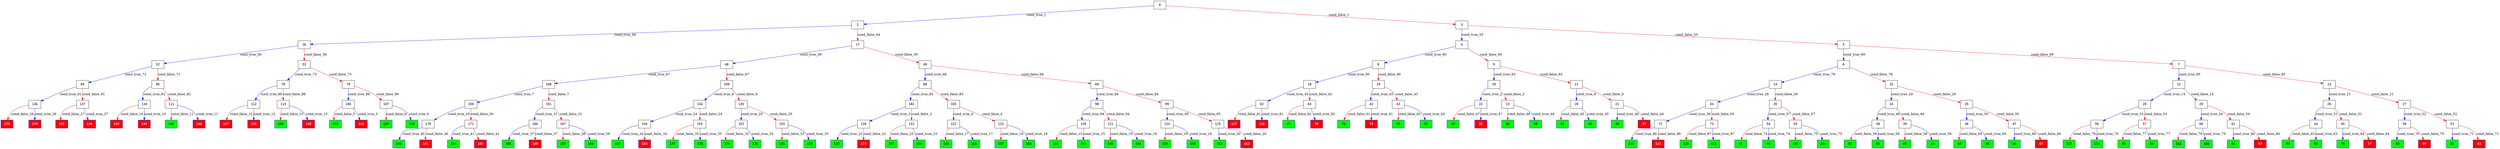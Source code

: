 digraph ExecutionTree {
	node [color=black fontname=Courier height=.5 shape=record]
	96 [color=blue, fillcolor=green, style=filled, fontcolor=black, fontname="Courier-Bold"]
	95 [color=blue, fillcolor=green, style=filled, fontcolor=black, fontname="Courier-Bold"]
	94 [color=blue, fillcolor=green, style=filled, fontcolor=black, fontname="Courier-Bold"]
	93 [color=blue, fillcolor=green, style=filled, fontcolor=black, fontname="Courier-Bold"]
	92 [color=blue, fillcolor=green, style=filled, fontcolor=black, fontname="Courier-Bold"]
	91 [color=blue, fillcolor=green, style=filled, fontcolor=black, fontname="Courier-Bold"]
	90 [color=blue, fillcolor=green, style=filled, fontcolor=black, fontname="Courier-Bold"]
	88 [color=blue, fillcolor=green, style=filled, fontcolor=black, fontname="Courier-Bold"]
	87 [color=blue, fillcolor=green, style=filled, fontcolor=black, fontname="Courier-Bold"]
	86 [color=blue, fillcolor=green, style=filled, fontcolor=black, fontname="Courier-Bold"]
	82 [color=blue, fillcolor=green, style=filled, fontcolor=black, fontname="Courier-Bold"]
	81 [color=blue, fillcolor=green, style=filled, fontcolor=black, fontname="Courier-Bold"]
	80 [color=blue, fillcolor=green, style=filled, fontcolor=black, fontname="Courier-Bold"]
	76 [color=blue, fillcolor=green, style=filled, fontcolor=black, fontname="Courier-Bold"]
	75 [color=blue, fillcolor=green, style=filled, fontcolor=black, fontname="Courier-Bold"]
	71 [color=blue, fillcolor=green, style=filled, fontcolor=black, fontname="Courier-Bold"]
	66 [color=blue, fillcolor=green, style=filled, fontcolor=black, fontname="Courier-Bold"]
	65 [color=blue, fillcolor=green, style=filled, fontcolor=black, fontname="Courier-Bold"]
	64 [color=blue, fillcolor=green, style=filled, fontcolor=black, fontname="Courier-Bold"]
	59 [color=blue, fillcolor=green, style=filled, fontcolor=black, fontname="Courier-Bold"]
	58 [color=blue, fillcolor=green, style=filled, fontcolor=black, fontname="Courier-Bold"]
	41 [color=blue, fillcolor=green, style=filled, fontcolor=black, fontname="Courier-Bold"]
	40 [color=blue, fillcolor=green, style=filled, fontcolor=black, fontname="Courier-Bold"]
	36 [color=blue, fillcolor=green, style=filled, fontcolor=black, fontname="Courier-Bold"]
	33 [color=blue, fillcolor=green, style=filled, fontcolor=black, fontname="Courier-Bold"]
	31 [color=blue, fillcolor=green, style=filled, fontcolor=black, fontname="Courier-Bold"]
	30 [color=blue, fillcolor=green, style=filled, fontcolor=black, fontname="Courier-Bold"]
	190 [color=blue, fillcolor=green, style=filled, fontcolor=black, fontname="Courier-Bold"]
	188 [color=blue, fillcolor=green, style=filled, fontcolor=black, fontname="Courier-Bold"]
	187 [color=blue, fillcolor=green, style=filled, fontcolor=black, fontname="Courier-Bold"]
	186 [color=blue, fillcolor=green, style=filled, fontcolor=black, fontname="Courier-Bold"]
	184 [color=blue, fillcolor=green, style=filled, fontcolor=black, fontname="Courier-Bold"]
	182 [color=blue, fillcolor=green, style=filled, fontcolor=black, fontname="Courier-Bold"]
	181 [color=blue, fillcolor=green, style=filled, fontcolor=black, fontname="Courier-Bold"]
	180 [color=blue, fillcolor=green, style=filled, fontcolor=black, fontname="Courier-Bold"]
	179 [color=blue, fillcolor=green, style=filled, fontcolor=black, fontname="Courier-Bold"]
	178 [color=blue, fillcolor=green, style=filled, fontcolor=black, fontname="Courier-Bold"]
	177 [color=blue, fillcolor=green, style=filled, fontcolor=black, fontname="Courier-Bold"]
	176 [color=blue, fillcolor=green, style=filled, fontcolor=black, fontname="Courier-Bold"]
	172 [color=blue, fillcolor=green, style=filled, fontcolor=black, fontname="Courier-Bold"]
	169 [color=blue, fillcolor=green, style=filled, fontcolor=black, fontname="Courier-Bold"]
	168 [color=blue, fillcolor=green, style=filled, fontcolor=black, fontname="Courier-Bold"]
	165 [color=blue, fillcolor=green, style=filled, fontcolor=black, fontname="Courier-Bold"]
	164 [color=blue, fillcolor=green, style=filled, fontcolor=black, fontname="Courier-Bold"]
	162 [color=blue, fillcolor=green, style=filled, fontcolor=black, fontname="Courier-Bold"]
	161 [color=blue, fillcolor=green, style=filled, fontcolor=black, fontname="Courier-Bold"]
	160 [color=blue, fillcolor=green, style=filled, fontcolor=black, fontname="Courier-Bold"]
	159 [color=blue, fillcolor=green, style=filled, fontcolor=black, fontname="Courier-Bold"]
	158 [color=blue, fillcolor=green, style=filled, fontcolor=black, fontname="Courier-Bold"]
	157 [color=blue, fillcolor=green, style=filled, fontcolor=black, fontname="Courier-Bold"]
	156 [color=blue, fillcolor=green, style=filled, fontcolor=black, fontname="Courier-Bold"]
	149 [color=blue, fillcolor=green, style=filled, fontcolor=black, fontname="Courier-Bold"]
	148 [color=blue, fillcolor=green, style=filled, fontcolor=black, fontname="Courier-Bold"]
	143 [color=blue, fillcolor=green, style=filled, fontcolor=black, fontname="Courier-Bold"]
	141 [color=blue, fillcolor=green, style=filled, fontcolor=black, fontname="Courier-Bold"]
	139 [color=blue, fillcolor=green, style=filled, fontcolor=black, fontname="Courier-Bold"]
	132 [color=blue, fillcolor=green, style=filled, fontcolor=black, fontname="Courier-Bold"]
	129 [color=blue, fillcolor=green, style=filled, fontcolor=black, fontname="Courier-Bold"]
	128 [color=blue, fillcolor=green, style=filled, fontcolor=black, fontname="Courier-Bold"]
	119 [color=blue, fillcolor=green, style=filled, fontcolor=black, fontname="Courier-Bold"]
	118 [color=blue, fillcolor=green, style=filled, fontcolor=black, fontname="Courier-Bold"]
	115 [color=blue, fillcolor=green, style=filled, fontcolor=black, fontname="Courier-Bold"]
	114 [color=blue, fillcolor=green, style=filled, fontcolor=black, fontname="Courier-Bold"]
	105 [color=blue, fillcolor=green, style=filled, fontcolor=black, fontname="Courier-Bold"]
	104 [color=blue, fillcolor=green, style=filled, fontcolor=black, fontname="Courier-Bold"]
	101 [color=blue, fillcolor=green, style=filled, fontcolor=black, fontname="Courier-Bold"]
	100 [color=blue, fillcolor=green, style=filled, fontcolor=black, fontname="Courier-Bold"]
	191 [color=blue, fillcolor=red, style=filled, fontcolor=white, fontname="Courier-Bold"]
	189 [color=blue, fillcolor=red, style=filled, fontcolor=white, fontname="Courier-Bold"]
	185 [color=blue, fillcolor=red, style=filled, fontcolor=white, fontname="Courier-Bold"]
	183 [color=blue, fillcolor=red, style=filled, fontcolor=white, fontname="Courier-Bold"]
	175 [color=blue, fillcolor=red, style=filled, fontcolor=white, fontname="Courier-Bold"]
	173 [color=blue, fillcolor=red, style=filled, fontcolor=white, fontname="Courier-Bold"]
	163 [color=blue, fillcolor=red, style=filled, fontcolor=white, fontname="Courier-Bold"]
	147 [color=blue, fillcolor=red, style=filled, fontcolor=white, fontname="Courier-Bold"]
	145 [color=blue, fillcolor=red, style=filled, fontcolor=white, fontname="Courier-Bold"]
	146 [color=blue, fillcolor=red, style=filled, fontcolor=white, fontname="Courier-Bold"]
	133 [color=blue, fillcolor=red, style=filled, fontcolor=white, fontname="Courier-Bold"]
	127 [color=blue, fillcolor=red, style=filled, fontcolor=white, fontname="Courier-Bold"]
	117 [color=blue, fillcolor=red, style=filled, fontcolor=white, fontname="Courier-Bold"]
	138 [color=blue, fillcolor=red, style=filled, fontcolor=white, fontname="Courier-Bold"]
	140 [color=blue, fillcolor=red, style=filled, fontcolor=white, fontname="Courier-Bold"]
	32 [color=blue, fillcolor=red, style=filled, fontcolor=white, fontname="Courier-Bold"]
	97 [color=blue, fillcolor=red, style=filled, fontcolor=white, fontname="Courier-Bold"]
	89 [color=blue, fillcolor=red, style=filled, fontcolor=white, fontname="Courier-Bold"]
	144 [color=blue, fillcolor=red, style=filled, fontcolor=white, fontname="Courier-Bold"]
	83 [color=blue, fillcolor=red, style=filled, fontcolor=white, fontname="Courier-Bold"]
	142 [color=blue, fillcolor=red, style=filled, fontcolor=white, fontname="Courier-Bold"]
	77 [color=blue, fillcolor=red, style=filled, fontcolor=white, fontname="Courier-Bold"]
	67 [color=blue, fillcolor=red, style=filled, fontcolor=white, fontname="Courier-Bold"]
	70 [color=blue, fillcolor=red, style=filled, fontcolor=white, fontname="Courier-Bold"]
	126 [color=blue, fillcolor=red, style=filled, fontcolor=white, fontname="Courier-Bold"]
	116 [color=blue, fillcolor=red, style=filled, fontcolor=white, fontname="Courier-Bold"]
	37 [color=blue, fillcolor=red, style=filled, fontcolor=white, fontname="Courier-Bold"]
	74 [color=blue, fillcolor=red, style=filled, fontcolor=white, fontname="Courier-Bold"]
	174 [color=blue, fillcolor=red, style=filled, fontcolor=white, fontname="Courier-Bold"]
	0 -> 2 [label=cond_true_1 color=blue]
	0 -> 3 [label=cond_false_1 color=red]
	2 -> 16 [label=cond_true_44 color=blue]
	2 -> 17 [label=cond_false_44 color=red]
	3 -> 4 [label=cond_true_55 color=blue]
	3 -> 5 [label=cond_false_55 color=red]
	10 -> 22 [label=cond_true_2 color=blue]
	10 -> 23 [label=cond_false_2 color=red]
	22 -> 32 [label=cond_true_47 color=blue]
	22 -> 33 [label=cond_false_47 color=red]
	23 -> 30 [label=cond_true_48 color=blue]
	23 -> 31 [label=cond_false_48 color=red]
	102 -> 130 [label=cond_true_3 color=blue]
	102 -> 131 [label=cond_false_3 color=red]
	130 -> 172 [label=cond_true_22 color=blue]
	130 -> 173 [label=cond_false_22 color=red]
	131 -> 160 [label=cond_true_23 color=blue]
	131 -> 161 [label=cond_false_23 color=red]
	103 -> 122 [label=cond_true_4 color=blue]
	103 -> 123 [label=cond_false_4 color=red]
	122 -> 168 [label=cond_true_17 color=blue]
	122 -> 169 [label=cond_false_17 color=red]
	123 -> 156 [label=cond_true_18 color=blue]
	123 -> 157 [label=cond_false_18 color=red]
	106 -> 142 [label=cond_true_5 color=blue]
	106 -> 143 [label=cond_false_5 color=red]
	107 -> 128 [label=cond_true_6 color=blue]
	107 -> 129 [label=cond_false_6 color=red]
	108 -> 150 [label=cond_true_7 color=blue]
	108 -> 151 [label=cond_false_7 color=red]
	150 -> 170 [label=cond_true_30 color=blue]
	150 -> 171 [label=cond_false_30 color=red]
	151 -> 166 [label=cond_true_31 color=blue]
	151 -> 167 [label=cond_false_31 color=red]
	109 -> 134 [label=cond_true_8 color=blue]
	109 -> 135 [label=cond_false_8 color=red]
	134 -> 154 [label=cond_true_24 color=blue]
	134 -> 155 [label=cond_false_24 color=red]
	135 -> 152 [label=cond_true_25 color=blue]
	135 -> 153 [label=cond_false_25 color=red]
	11 -> 20 [label=cond_true_9 color=blue]
	11 -> 21 [label=cond_false_9 color=red]
	20 -> 40 [label=cond_true_45 color=blue]
	20 -> 41 [label=cond_false_45 color=red]
	21 -> 36 [label=cond_true_46 color=blue]
	21 -> 37 [label=cond_false_46 color=red]
	110 -> 144 [label=cond_true_10 color=blue]
	110 -> 145 [label=cond_false_10 color=red]
	111 -> 140 [label=cond_true_11 color=blue]
	111 -> 141 [label=cond_false_11 color=red]
	112 -> 126 [label=cond_true_12 color=blue]
	112 -> 127 [label=cond_false_12 color=red]
	113 -> 138 [label=cond_true_13 color=blue]
	113 -> 139 [label=cond_false_13 color=red]
	12 -> 28 [label=cond_true_14 color=blue]
	12 -> 29 [label=cond_false_14 color=red]
	28 -> 56 [label=cond_true_53 color=blue]
	28 -> 57 [label=cond_false_53 color=red]
	29 -> 60 [label=cond_true_54 color=blue]
	29 -> 61 [label=cond_false_54 color=red]
	120 -> 164 [label=cond_true_15 color=blue]
	120 -> 165 [label=cond_false_15 color=red]
	121 -> 148 [label=cond_true_16 color=blue]
	121 -> 149 [label=cond_false_16 color=red]
	124 -> 158 [label=cond_true_19 color=blue]
	124 -> 159 [label=cond_false_19 color=red]
	125 -> 162 [label=cond_true_20 color=blue]
	125 -> 163 [label=cond_false_20 color=red]
	13 -> 26 [label=cond_true_21 color=blue]
	13 -> 27 [label=cond_false_21 color=red]
	26 -> 44 [label=cond_true_51 color=blue]
	26 -> 45 [label=cond_false_51 color=red]
	27 -> 50 [label=cond_true_52 color=blue]
	27 -> 51 [label=cond_false_52 color=red]
	154 -> 182 [label=cond_true_34 color=blue]
	154 -> 183 [label=cond_false_34 color=red]
	155 -> 176 [label=cond_true_35 color=blue]
	155 -> 177 [label=cond_false_35 color=red]
	152 -> 178 [label=cond_true_32 color=blue]
	152 -> 179 [label=cond_false_32 color=red]
	153 -> 180 [label=cond_true_33 color=blue]
	153 -> 181 [label=cond_false_33 color=red]
	136 -> 174 [label=cond_true_26 color=blue]
	136 -> 175 [label=cond_false_26 color=red]
	137 -> 146 [label=cond_true_27 color=blue]
	137 -> 147 [label=cond_false_27 color=red]
	14 -> 34 [label=cond_true_28 color=blue]
	14 -> 35 [label=cond_false_28 color=red]
	34 -> 72 [label=cond_true_56 color=blue]
	34 -> 73 [label=cond_false_56 color=red]
	35 -> 54 [label=cond_true_57 color=blue]
	35 -> 55 [label=cond_false_57 color=red]
	15 -> 24 [label=cond_true_29 color=blue]
	15 -> 25 [label=cond_false_29 color=red]
	24 -> 38 [label=cond_true_49 color=blue]
	24 -> 39 [label=cond_false_49 color=red]
	25 -> 46 [label=cond_true_50 color=blue]
	25 -> 47 [label=cond_false_50 color=red]
	170 -> 190 [label=cond_true_40 color=blue]
	170 -> 191 [label=cond_false_40 color=red]
	171 -> 184 [label=cond_true_41 color=blue]
	171 -> 185 [label=cond_false_41 color=red]
	166 -> 188 [label=cond_true_37 color=blue]
	166 -> 189 [label=cond_false_37 color=red]
	167 -> 186 [label=cond_true_38 color=blue]
	167 -> 187 [label=cond_false_38 color=red]
	16 -> 52 [label=cond_true_36 color=blue]
	16 -> 53 [label=cond_false_36 color=red]
	52 -> 84 [label=cond_true_72 color=blue]
	52 -> 85 [label=cond_false_72 color=red]
	53 -> 78 [label=cond_true_73 color=blue]
	53 -> 79 [label=cond_false_73 color=red]
	17 -> 48 [label=cond_true_39 color=blue]
	17 -> 49 [label=cond_false_39 color=red]
	48 -> 108 [label=cond_true_67 color=blue]
	48 -> 109 [label=cond_false_67 color=red]
	49 -> 68 [label=cond_true_68 color=blue]
	49 -> 69 [label=cond_false_68 color=red]
	18 -> 62 [label=cond_true_42 color=blue]
	18 -> 63 [label=cond_false_42 color=red]
	62 -> 116 [label=cond_true_81 color=blue]
	62 -> 117 [label=cond_false_81 color=red]
	63 -> 70 [label=cond_true_82 color=blue]
	63 -> 71 [label=cond_false_82 color=red]
	19 -> 42 [label=cond_true_43 color=blue]
	19 -> 43 [label=cond_false_43 color=red]
	42 -> 74 [label=cond_true_61 color=blue]
	42 -> 75 [label=cond_false_61 color=red]
	43 -> 58 [label=cond_true_62 color=blue]
	43 -> 59 [label=cond_false_62 color=red]
	38 -> 80 [label=cond_true_58 color=blue]
	38 -> 81 [label=cond_false_58 color=red]
	39 -> 64 [label=cond_true_59 color=blue]
	39 -> 65 [label=cond_false_59 color=red]
	46 -> 86 [label=cond_true_65 color=blue]
	46 -> 87 [label=cond_false_65 color=red]
	47 -> 66 [label=cond_true_66 color=blue]
	47 -> 67 [label=cond_false_66 color=red]
	44 -> 92 [label=cond_true_63 color=blue]
	44 -> 93 [label=cond_false_63 color=red]
	45 -> 76 [label=cond_true_64 color=blue]
	45 -> 77 [label=cond_false_64 color=red]
	50 -> 88 [label=cond_true_70 color=blue]
	50 -> 89 [label=cond_false_70 color=red]
	51 -> 82 [label=cond_true_71 color=blue]
	51 -> 83 [label=cond_false_71 color=red]
	56 -> 114 [label=cond_true_76 color=blue]
	56 -> 115 [label=cond_false_76 color=red]
	57 -> 94 [label=cond_true_77 color=blue]
	57 -> 95 [label=cond_false_77 color=red]
	60 -> 100 [label=cond_true_79 color=blue]
	60 -> 101 [label=cond_false_79 color=red]
	61 -> 96 [label=cond_true_80 color=blue]
	61 -> 97 [label=cond_false_80 color=red]
	4 -> 8 [label=cond_true_60 color=blue]
	4 -> 9 [label=cond_false_60 color=red]
	5 -> 6 [label=cond_true_69 color=blue]
	5 -> 7 [label=cond_false_69 color=red]
	72 -> 132 [label=cond_true_86 color=blue]
	72 -> 133 [label=cond_false_86 color=red]
	73 -> 118 [label=cond_true_87 color=blue]
	73 -> 119 [label=cond_false_87 color=red]
	54 -> 90 [label=cond_true_74 color=blue]
	54 -> 91 [label=cond_false_74 color=red]
	55 -> 104 [label=cond_true_75 color=blue]
	55 -> 105 [label=cond_false_75 color=red]
	8 -> 18 [label=cond_true_90 color=blue]
	8 -> 19 [label=cond_false_90 color=red]
	9 -> 10 [label=cond_true_93 color=blue]
	9 -> 11 [label=cond_false_93 color=red]
	68 -> 102 [label=cond_true_83 color=blue]
	68 -> 103 [label=cond_false_83 color=red]
	69 -> 98 [label=cond_true_84 color=blue]
	69 -> 99 [label=cond_false_84 color=red]
	6 -> 14 [label=cond_true_78 color=blue]
	6 -> 15 [label=cond_false_78 color=red]
	7 -> 12 [label=cond_true_85 color=blue]
	7 -> 13 [label=cond_false_85 color=red]
	84 -> 136 [label=cond_true_91 color=blue]
	84 -> 137 [label=cond_false_91 color=red]
	85 -> 110 [label=cond_true_92 color=blue]
	85 -> 111 [label=cond_false_92 color=red]
	78 -> 112 [label=cond_true_88 color=blue]
	78 -> 113 [label=cond_false_88 color=red]
	79 -> 106 [label=cond_true_89 color=blue]
	79 -> 107 [label=cond_false_89 color=red]
	98 -> 120 [label=cond_true_94 color=blue]
	98 -> 121 [label=cond_false_94 color=red]
	99 -> 124 [label=cond_true_95 color=blue]
	99 -> 125 [label=cond_false_95 color=red]
}
